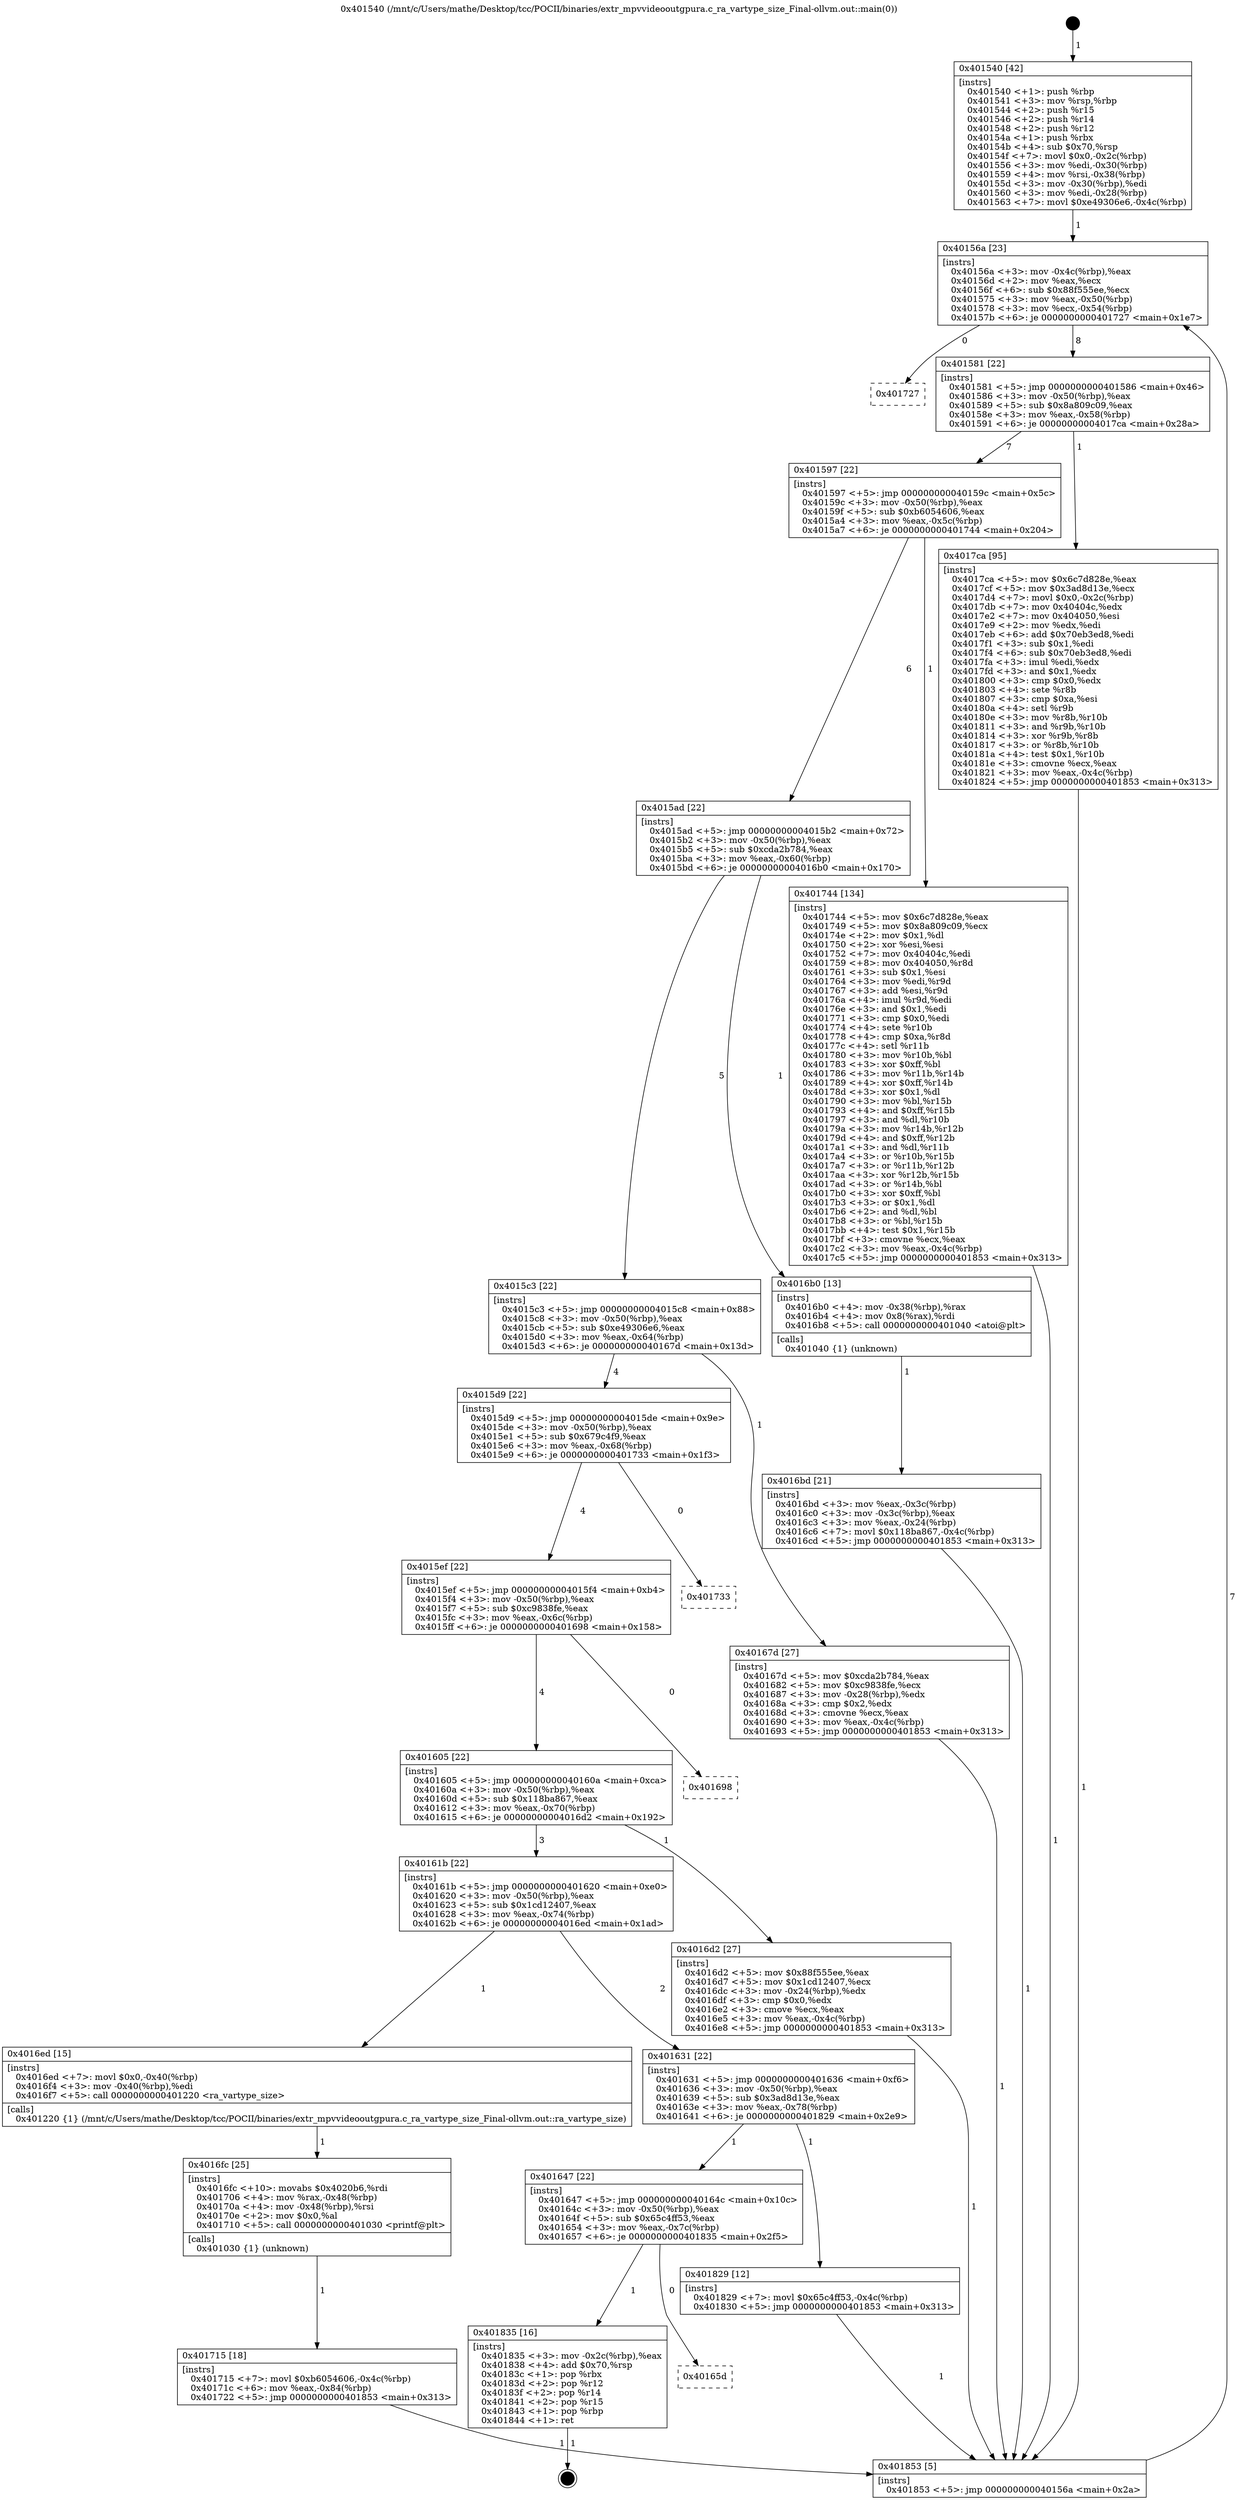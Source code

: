 digraph "0x401540" {
  label = "0x401540 (/mnt/c/Users/mathe/Desktop/tcc/POCII/binaries/extr_mpvvideooutgpura.c_ra_vartype_size_Final-ollvm.out::main(0))"
  labelloc = "t"
  node[shape=record]

  Entry [label="",width=0.3,height=0.3,shape=circle,fillcolor=black,style=filled]
  "0x40156a" [label="{
     0x40156a [23]\l
     | [instrs]\l
     &nbsp;&nbsp;0x40156a \<+3\>: mov -0x4c(%rbp),%eax\l
     &nbsp;&nbsp;0x40156d \<+2\>: mov %eax,%ecx\l
     &nbsp;&nbsp;0x40156f \<+6\>: sub $0x88f555ee,%ecx\l
     &nbsp;&nbsp;0x401575 \<+3\>: mov %eax,-0x50(%rbp)\l
     &nbsp;&nbsp;0x401578 \<+3\>: mov %ecx,-0x54(%rbp)\l
     &nbsp;&nbsp;0x40157b \<+6\>: je 0000000000401727 \<main+0x1e7\>\l
  }"]
  "0x401727" [label="{
     0x401727\l
  }", style=dashed]
  "0x401581" [label="{
     0x401581 [22]\l
     | [instrs]\l
     &nbsp;&nbsp;0x401581 \<+5\>: jmp 0000000000401586 \<main+0x46\>\l
     &nbsp;&nbsp;0x401586 \<+3\>: mov -0x50(%rbp),%eax\l
     &nbsp;&nbsp;0x401589 \<+5\>: sub $0x8a809c09,%eax\l
     &nbsp;&nbsp;0x40158e \<+3\>: mov %eax,-0x58(%rbp)\l
     &nbsp;&nbsp;0x401591 \<+6\>: je 00000000004017ca \<main+0x28a\>\l
  }"]
  Exit [label="",width=0.3,height=0.3,shape=circle,fillcolor=black,style=filled,peripheries=2]
  "0x4017ca" [label="{
     0x4017ca [95]\l
     | [instrs]\l
     &nbsp;&nbsp;0x4017ca \<+5\>: mov $0x6c7d828e,%eax\l
     &nbsp;&nbsp;0x4017cf \<+5\>: mov $0x3ad8d13e,%ecx\l
     &nbsp;&nbsp;0x4017d4 \<+7\>: movl $0x0,-0x2c(%rbp)\l
     &nbsp;&nbsp;0x4017db \<+7\>: mov 0x40404c,%edx\l
     &nbsp;&nbsp;0x4017e2 \<+7\>: mov 0x404050,%esi\l
     &nbsp;&nbsp;0x4017e9 \<+2\>: mov %edx,%edi\l
     &nbsp;&nbsp;0x4017eb \<+6\>: add $0x70eb3ed8,%edi\l
     &nbsp;&nbsp;0x4017f1 \<+3\>: sub $0x1,%edi\l
     &nbsp;&nbsp;0x4017f4 \<+6\>: sub $0x70eb3ed8,%edi\l
     &nbsp;&nbsp;0x4017fa \<+3\>: imul %edi,%edx\l
     &nbsp;&nbsp;0x4017fd \<+3\>: and $0x1,%edx\l
     &nbsp;&nbsp;0x401800 \<+3\>: cmp $0x0,%edx\l
     &nbsp;&nbsp;0x401803 \<+4\>: sete %r8b\l
     &nbsp;&nbsp;0x401807 \<+3\>: cmp $0xa,%esi\l
     &nbsp;&nbsp;0x40180a \<+4\>: setl %r9b\l
     &nbsp;&nbsp;0x40180e \<+3\>: mov %r8b,%r10b\l
     &nbsp;&nbsp;0x401811 \<+3\>: and %r9b,%r10b\l
     &nbsp;&nbsp;0x401814 \<+3\>: xor %r9b,%r8b\l
     &nbsp;&nbsp;0x401817 \<+3\>: or %r8b,%r10b\l
     &nbsp;&nbsp;0x40181a \<+4\>: test $0x1,%r10b\l
     &nbsp;&nbsp;0x40181e \<+3\>: cmovne %ecx,%eax\l
     &nbsp;&nbsp;0x401821 \<+3\>: mov %eax,-0x4c(%rbp)\l
     &nbsp;&nbsp;0x401824 \<+5\>: jmp 0000000000401853 \<main+0x313\>\l
  }"]
  "0x401597" [label="{
     0x401597 [22]\l
     | [instrs]\l
     &nbsp;&nbsp;0x401597 \<+5\>: jmp 000000000040159c \<main+0x5c\>\l
     &nbsp;&nbsp;0x40159c \<+3\>: mov -0x50(%rbp),%eax\l
     &nbsp;&nbsp;0x40159f \<+5\>: sub $0xb6054606,%eax\l
     &nbsp;&nbsp;0x4015a4 \<+3\>: mov %eax,-0x5c(%rbp)\l
     &nbsp;&nbsp;0x4015a7 \<+6\>: je 0000000000401744 \<main+0x204\>\l
  }"]
  "0x40165d" [label="{
     0x40165d\l
  }", style=dashed]
  "0x401744" [label="{
     0x401744 [134]\l
     | [instrs]\l
     &nbsp;&nbsp;0x401744 \<+5\>: mov $0x6c7d828e,%eax\l
     &nbsp;&nbsp;0x401749 \<+5\>: mov $0x8a809c09,%ecx\l
     &nbsp;&nbsp;0x40174e \<+2\>: mov $0x1,%dl\l
     &nbsp;&nbsp;0x401750 \<+2\>: xor %esi,%esi\l
     &nbsp;&nbsp;0x401752 \<+7\>: mov 0x40404c,%edi\l
     &nbsp;&nbsp;0x401759 \<+8\>: mov 0x404050,%r8d\l
     &nbsp;&nbsp;0x401761 \<+3\>: sub $0x1,%esi\l
     &nbsp;&nbsp;0x401764 \<+3\>: mov %edi,%r9d\l
     &nbsp;&nbsp;0x401767 \<+3\>: add %esi,%r9d\l
     &nbsp;&nbsp;0x40176a \<+4\>: imul %r9d,%edi\l
     &nbsp;&nbsp;0x40176e \<+3\>: and $0x1,%edi\l
     &nbsp;&nbsp;0x401771 \<+3\>: cmp $0x0,%edi\l
     &nbsp;&nbsp;0x401774 \<+4\>: sete %r10b\l
     &nbsp;&nbsp;0x401778 \<+4\>: cmp $0xa,%r8d\l
     &nbsp;&nbsp;0x40177c \<+4\>: setl %r11b\l
     &nbsp;&nbsp;0x401780 \<+3\>: mov %r10b,%bl\l
     &nbsp;&nbsp;0x401783 \<+3\>: xor $0xff,%bl\l
     &nbsp;&nbsp;0x401786 \<+3\>: mov %r11b,%r14b\l
     &nbsp;&nbsp;0x401789 \<+4\>: xor $0xff,%r14b\l
     &nbsp;&nbsp;0x40178d \<+3\>: xor $0x1,%dl\l
     &nbsp;&nbsp;0x401790 \<+3\>: mov %bl,%r15b\l
     &nbsp;&nbsp;0x401793 \<+4\>: and $0xff,%r15b\l
     &nbsp;&nbsp;0x401797 \<+3\>: and %dl,%r10b\l
     &nbsp;&nbsp;0x40179a \<+3\>: mov %r14b,%r12b\l
     &nbsp;&nbsp;0x40179d \<+4\>: and $0xff,%r12b\l
     &nbsp;&nbsp;0x4017a1 \<+3\>: and %dl,%r11b\l
     &nbsp;&nbsp;0x4017a4 \<+3\>: or %r10b,%r15b\l
     &nbsp;&nbsp;0x4017a7 \<+3\>: or %r11b,%r12b\l
     &nbsp;&nbsp;0x4017aa \<+3\>: xor %r12b,%r15b\l
     &nbsp;&nbsp;0x4017ad \<+3\>: or %r14b,%bl\l
     &nbsp;&nbsp;0x4017b0 \<+3\>: xor $0xff,%bl\l
     &nbsp;&nbsp;0x4017b3 \<+3\>: or $0x1,%dl\l
     &nbsp;&nbsp;0x4017b6 \<+2\>: and %dl,%bl\l
     &nbsp;&nbsp;0x4017b8 \<+3\>: or %bl,%r15b\l
     &nbsp;&nbsp;0x4017bb \<+4\>: test $0x1,%r15b\l
     &nbsp;&nbsp;0x4017bf \<+3\>: cmovne %ecx,%eax\l
     &nbsp;&nbsp;0x4017c2 \<+3\>: mov %eax,-0x4c(%rbp)\l
     &nbsp;&nbsp;0x4017c5 \<+5\>: jmp 0000000000401853 \<main+0x313\>\l
  }"]
  "0x4015ad" [label="{
     0x4015ad [22]\l
     | [instrs]\l
     &nbsp;&nbsp;0x4015ad \<+5\>: jmp 00000000004015b2 \<main+0x72\>\l
     &nbsp;&nbsp;0x4015b2 \<+3\>: mov -0x50(%rbp),%eax\l
     &nbsp;&nbsp;0x4015b5 \<+5\>: sub $0xcda2b784,%eax\l
     &nbsp;&nbsp;0x4015ba \<+3\>: mov %eax,-0x60(%rbp)\l
     &nbsp;&nbsp;0x4015bd \<+6\>: je 00000000004016b0 \<main+0x170\>\l
  }"]
  "0x401835" [label="{
     0x401835 [16]\l
     | [instrs]\l
     &nbsp;&nbsp;0x401835 \<+3\>: mov -0x2c(%rbp),%eax\l
     &nbsp;&nbsp;0x401838 \<+4\>: add $0x70,%rsp\l
     &nbsp;&nbsp;0x40183c \<+1\>: pop %rbx\l
     &nbsp;&nbsp;0x40183d \<+2\>: pop %r12\l
     &nbsp;&nbsp;0x40183f \<+2\>: pop %r14\l
     &nbsp;&nbsp;0x401841 \<+2\>: pop %r15\l
     &nbsp;&nbsp;0x401843 \<+1\>: pop %rbp\l
     &nbsp;&nbsp;0x401844 \<+1\>: ret\l
  }"]
  "0x4016b0" [label="{
     0x4016b0 [13]\l
     | [instrs]\l
     &nbsp;&nbsp;0x4016b0 \<+4\>: mov -0x38(%rbp),%rax\l
     &nbsp;&nbsp;0x4016b4 \<+4\>: mov 0x8(%rax),%rdi\l
     &nbsp;&nbsp;0x4016b8 \<+5\>: call 0000000000401040 \<atoi@plt\>\l
     | [calls]\l
     &nbsp;&nbsp;0x401040 \{1\} (unknown)\l
  }"]
  "0x4015c3" [label="{
     0x4015c3 [22]\l
     | [instrs]\l
     &nbsp;&nbsp;0x4015c3 \<+5\>: jmp 00000000004015c8 \<main+0x88\>\l
     &nbsp;&nbsp;0x4015c8 \<+3\>: mov -0x50(%rbp),%eax\l
     &nbsp;&nbsp;0x4015cb \<+5\>: sub $0xe49306e6,%eax\l
     &nbsp;&nbsp;0x4015d0 \<+3\>: mov %eax,-0x64(%rbp)\l
     &nbsp;&nbsp;0x4015d3 \<+6\>: je 000000000040167d \<main+0x13d\>\l
  }"]
  "0x401647" [label="{
     0x401647 [22]\l
     | [instrs]\l
     &nbsp;&nbsp;0x401647 \<+5\>: jmp 000000000040164c \<main+0x10c\>\l
     &nbsp;&nbsp;0x40164c \<+3\>: mov -0x50(%rbp),%eax\l
     &nbsp;&nbsp;0x40164f \<+5\>: sub $0x65c4ff53,%eax\l
     &nbsp;&nbsp;0x401654 \<+3\>: mov %eax,-0x7c(%rbp)\l
     &nbsp;&nbsp;0x401657 \<+6\>: je 0000000000401835 \<main+0x2f5\>\l
  }"]
  "0x40167d" [label="{
     0x40167d [27]\l
     | [instrs]\l
     &nbsp;&nbsp;0x40167d \<+5\>: mov $0xcda2b784,%eax\l
     &nbsp;&nbsp;0x401682 \<+5\>: mov $0xc9838fe,%ecx\l
     &nbsp;&nbsp;0x401687 \<+3\>: mov -0x28(%rbp),%edx\l
     &nbsp;&nbsp;0x40168a \<+3\>: cmp $0x2,%edx\l
     &nbsp;&nbsp;0x40168d \<+3\>: cmovne %ecx,%eax\l
     &nbsp;&nbsp;0x401690 \<+3\>: mov %eax,-0x4c(%rbp)\l
     &nbsp;&nbsp;0x401693 \<+5\>: jmp 0000000000401853 \<main+0x313\>\l
  }"]
  "0x4015d9" [label="{
     0x4015d9 [22]\l
     | [instrs]\l
     &nbsp;&nbsp;0x4015d9 \<+5\>: jmp 00000000004015de \<main+0x9e\>\l
     &nbsp;&nbsp;0x4015de \<+3\>: mov -0x50(%rbp),%eax\l
     &nbsp;&nbsp;0x4015e1 \<+5\>: sub $0x679c4f9,%eax\l
     &nbsp;&nbsp;0x4015e6 \<+3\>: mov %eax,-0x68(%rbp)\l
     &nbsp;&nbsp;0x4015e9 \<+6\>: je 0000000000401733 \<main+0x1f3\>\l
  }"]
  "0x401853" [label="{
     0x401853 [5]\l
     | [instrs]\l
     &nbsp;&nbsp;0x401853 \<+5\>: jmp 000000000040156a \<main+0x2a\>\l
  }"]
  "0x401540" [label="{
     0x401540 [42]\l
     | [instrs]\l
     &nbsp;&nbsp;0x401540 \<+1\>: push %rbp\l
     &nbsp;&nbsp;0x401541 \<+3\>: mov %rsp,%rbp\l
     &nbsp;&nbsp;0x401544 \<+2\>: push %r15\l
     &nbsp;&nbsp;0x401546 \<+2\>: push %r14\l
     &nbsp;&nbsp;0x401548 \<+2\>: push %r12\l
     &nbsp;&nbsp;0x40154a \<+1\>: push %rbx\l
     &nbsp;&nbsp;0x40154b \<+4\>: sub $0x70,%rsp\l
     &nbsp;&nbsp;0x40154f \<+7\>: movl $0x0,-0x2c(%rbp)\l
     &nbsp;&nbsp;0x401556 \<+3\>: mov %edi,-0x30(%rbp)\l
     &nbsp;&nbsp;0x401559 \<+4\>: mov %rsi,-0x38(%rbp)\l
     &nbsp;&nbsp;0x40155d \<+3\>: mov -0x30(%rbp),%edi\l
     &nbsp;&nbsp;0x401560 \<+3\>: mov %edi,-0x28(%rbp)\l
     &nbsp;&nbsp;0x401563 \<+7\>: movl $0xe49306e6,-0x4c(%rbp)\l
  }"]
  "0x4016bd" [label="{
     0x4016bd [21]\l
     | [instrs]\l
     &nbsp;&nbsp;0x4016bd \<+3\>: mov %eax,-0x3c(%rbp)\l
     &nbsp;&nbsp;0x4016c0 \<+3\>: mov -0x3c(%rbp),%eax\l
     &nbsp;&nbsp;0x4016c3 \<+3\>: mov %eax,-0x24(%rbp)\l
     &nbsp;&nbsp;0x4016c6 \<+7\>: movl $0x118ba867,-0x4c(%rbp)\l
     &nbsp;&nbsp;0x4016cd \<+5\>: jmp 0000000000401853 \<main+0x313\>\l
  }"]
  "0x401829" [label="{
     0x401829 [12]\l
     | [instrs]\l
     &nbsp;&nbsp;0x401829 \<+7\>: movl $0x65c4ff53,-0x4c(%rbp)\l
     &nbsp;&nbsp;0x401830 \<+5\>: jmp 0000000000401853 \<main+0x313\>\l
  }"]
  "0x401733" [label="{
     0x401733\l
  }", style=dashed]
  "0x4015ef" [label="{
     0x4015ef [22]\l
     | [instrs]\l
     &nbsp;&nbsp;0x4015ef \<+5\>: jmp 00000000004015f4 \<main+0xb4\>\l
     &nbsp;&nbsp;0x4015f4 \<+3\>: mov -0x50(%rbp),%eax\l
     &nbsp;&nbsp;0x4015f7 \<+5\>: sub $0xc9838fe,%eax\l
     &nbsp;&nbsp;0x4015fc \<+3\>: mov %eax,-0x6c(%rbp)\l
     &nbsp;&nbsp;0x4015ff \<+6\>: je 0000000000401698 \<main+0x158\>\l
  }"]
  "0x401715" [label="{
     0x401715 [18]\l
     | [instrs]\l
     &nbsp;&nbsp;0x401715 \<+7\>: movl $0xb6054606,-0x4c(%rbp)\l
     &nbsp;&nbsp;0x40171c \<+6\>: mov %eax,-0x84(%rbp)\l
     &nbsp;&nbsp;0x401722 \<+5\>: jmp 0000000000401853 \<main+0x313\>\l
  }"]
  "0x401698" [label="{
     0x401698\l
  }", style=dashed]
  "0x401605" [label="{
     0x401605 [22]\l
     | [instrs]\l
     &nbsp;&nbsp;0x401605 \<+5\>: jmp 000000000040160a \<main+0xca\>\l
     &nbsp;&nbsp;0x40160a \<+3\>: mov -0x50(%rbp),%eax\l
     &nbsp;&nbsp;0x40160d \<+5\>: sub $0x118ba867,%eax\l
     &nbsp;&nbsp;0x401612 \<+3\>: mov %eax,-0x70(%rbp)\l
     &nbsp;&nbsp;0x401615 \<+6\>: je 00000000004016d2 \<main+0x192\>\l
  }"]
  "0x4016fc" [label="{
     0x4016fc [25]\l
     | [instrs]\l
     &nbsp;&nbsp;0x4016fc \<+10\>: movabs $0x4020b6,%rdi\l
     &nbsp;&nbsp;0x401706 \<+4\>: mov %rax,-0x48(%rbp)\l
     &nbsp;&nbsp;0x40170a \<+4\>: mov -0x48(%rbp),%rsi\l
     &nbsp;&nbsp;0x40170e \<+2\>: mov $0x0,%al\l
     &nbsp;&nbsp;0x401710 \<+5\>: call 0000000000401030 \<printf@plt\>\l
     | [calls]\l
     &nbsp;&nbsp;0x401030 \{1\} (unknown)\l
  }"]
  "0x4016d2" [label="{
     0x4016d2 [27]\l
     | [instrs]\l
     &nbsp;&nbsp;0x4016d2 \<+5\>: mov $0x88f555ee,%eax\l
     &nbsp;&nbsp;0x4016d7 \<+5\>: mov $0x1cd12407,%ecx\l
     &nbsp;&nbsp;0x4016dc \<+3\>: mov -0x24(%rbp),%edx\l
     &nbsp;&nbsp;0x4016df \<+3\>: cmp $0x0,%edx\l
     &nbsp;&nbsp;0x4016e2 \<+3\>: cmove %ecx,%eax\l
     &nbsp;&nbsp;0x4016e5 \<+3\>: mov %eax,-0x4c(%rbp)\l
     &nbsp;&nbsp;0x4016e8 \<+5\>: jmp 0000000000401853 \<main+0x313\>\l
  }"]
  "0x40161b" [label="{
     0x40161b [22]\l
     | [instrs]\l
     &nbsp;&nbsp;0x40161b \<+5\>: jmp 0000000000401620 \<main+0xe0\>\l
     &nbsp;&nbsp;0x401620 \<+3\>: mov -0x50(%rbp),%eax\l
     &nbsp;&nbsp;0x401623 \<+5\>: sub $0x1cd12407,%eax\l
     &nbsp;&nbsp;0x401628 \<+3\>: mov %eax,-0x74(%rbp)\l
     &nbsp;&nbsp;0x40162b \<+6\>: je 00000000004016ed \<main+0x1ad\>\l
  }"]
  "0x401631" [label="{
     0x401631 [22]\l
     | [instrs]\l
     &nbsp;&nbsp;0x401631 \<+5\>: jmp 0000000000401636 \<main+0xf6\>\l
     &nbsp;&nbsp;0x401636 \<+3\>: mov -0x50(%rbp),%eax\l
     &nbsp;&nbsp;0x401639 \<+5\>: sub $0x3ad8d13e,%eax\l
     &nbsp;&nbsp;0x40163e \<+3\>: mov %eax,-0x78(%rbp)\l
     &nbsp;&nbsp;0x401641 \<+6\>: je 0000000000401829 \<main+0x2e9\>\l
  }"]
  "0x4016ed" [label="{
     0x4016ed [15]\l
     | [instrs]\l
     &nbsp;&nbsp;0x4016ed \<+7\>: movl $0x0,-0x40(%rbp)\l
     &nbsp;&nbsp;0x4016f4 \<+3\>: mov -0x40(%rbp),%edi\l
     &nbsp;&nbsp;0x4016f7 \<+5\>: call 0000000000401220 \<ra_vartype_size\>\l
     | [calls]\l
     &nbsp;&nbsp;0x401220 \{1\} (/mnt/c/Users/mathe/Desktop/tcc/POCII/binaries/extr_mpvvideooutgpura.c_ra_vartype_size_Final-ollvm.out::ra_vartype_size)\l
  }"]
  Entry -> "0x401540" [label=" 1"]
  "0x40156a" -> "0x401727" [label=" 0"]
  "0x40156a" -> "0x401581" [label=" 8"]
  "0x401835" -> Exit [label=" 1"]
  "0x401581" -> "0x4017ca" [label=" 1"]
  "0x401581" -> "0x401597" [label=" 7"]
  "0x401647" -> "0x40165d" [label=" 0"]
  "0x401597" -> "0x401744" [label=" 1"]
  "0x401597" -> "0x4015ad" [label=" 6"]
  "0x401647" -> "0x401835" [label=" 1"]
  "0x4015ad" -> "0x4016b0" [label=" 1"]
  "0x4015ad" -> "0x4015c3" [label=" 5"]
  "0x401829" -> "0x401853" [label=" 1"]
  "0x4015c3" -> "0x40167d" [label=" 1"]
  "0x4015c3" -> "0x4015d9" [label=" 4"]
  "0x40167d" -> "0x401853" [label=" 1"]
  "0x401540" -> "0x40156a" [label=" 1"]
  "0x401853" -> "0x40156a" [label=" 7"]
  "0x4016b0" -> "0x4016bd" [label=" 1"]
  "0x4016bd" -> "0x401853" [label=" 1"]
  "0x401631" -> "0x401647" [label=" 1"]
  "0x4015d9" -> "0x401733" [label=" 0"]
  "0x4015d9" -> "0x4015ef" [label=" 4"]
  "0x401631" -> "0x401829" [label=" 1"]
  "0x4015ef" -> "0x401698" [label=" 0"]
  "0x4015ef" -> "0x401605" [label=" 4"]
  "0x4017ca" -> "0x401853" [label=" 1"]
  "0x401605" -> "0x4016d2" [label=" 1"]
  "0x401605" -> "0x40161b" [label=" 3"]
  "0x4016d2" -> "0x401853" [label=" 1"]
  "0x401744" -> "0x401853" [label=" 1"]
  "0x40161b" -> "0x4016ed" [label=" 1"]
  "0x40161b" -> "0x401631" [label=" 2"]
  "0x4016ed" -> "0x4016fc" [label=" 1"]
  "0x4016fc" -> "0x401715" [label=" 1"]
  "0x401715" -> "0x401853" [label=" 1"]
}
